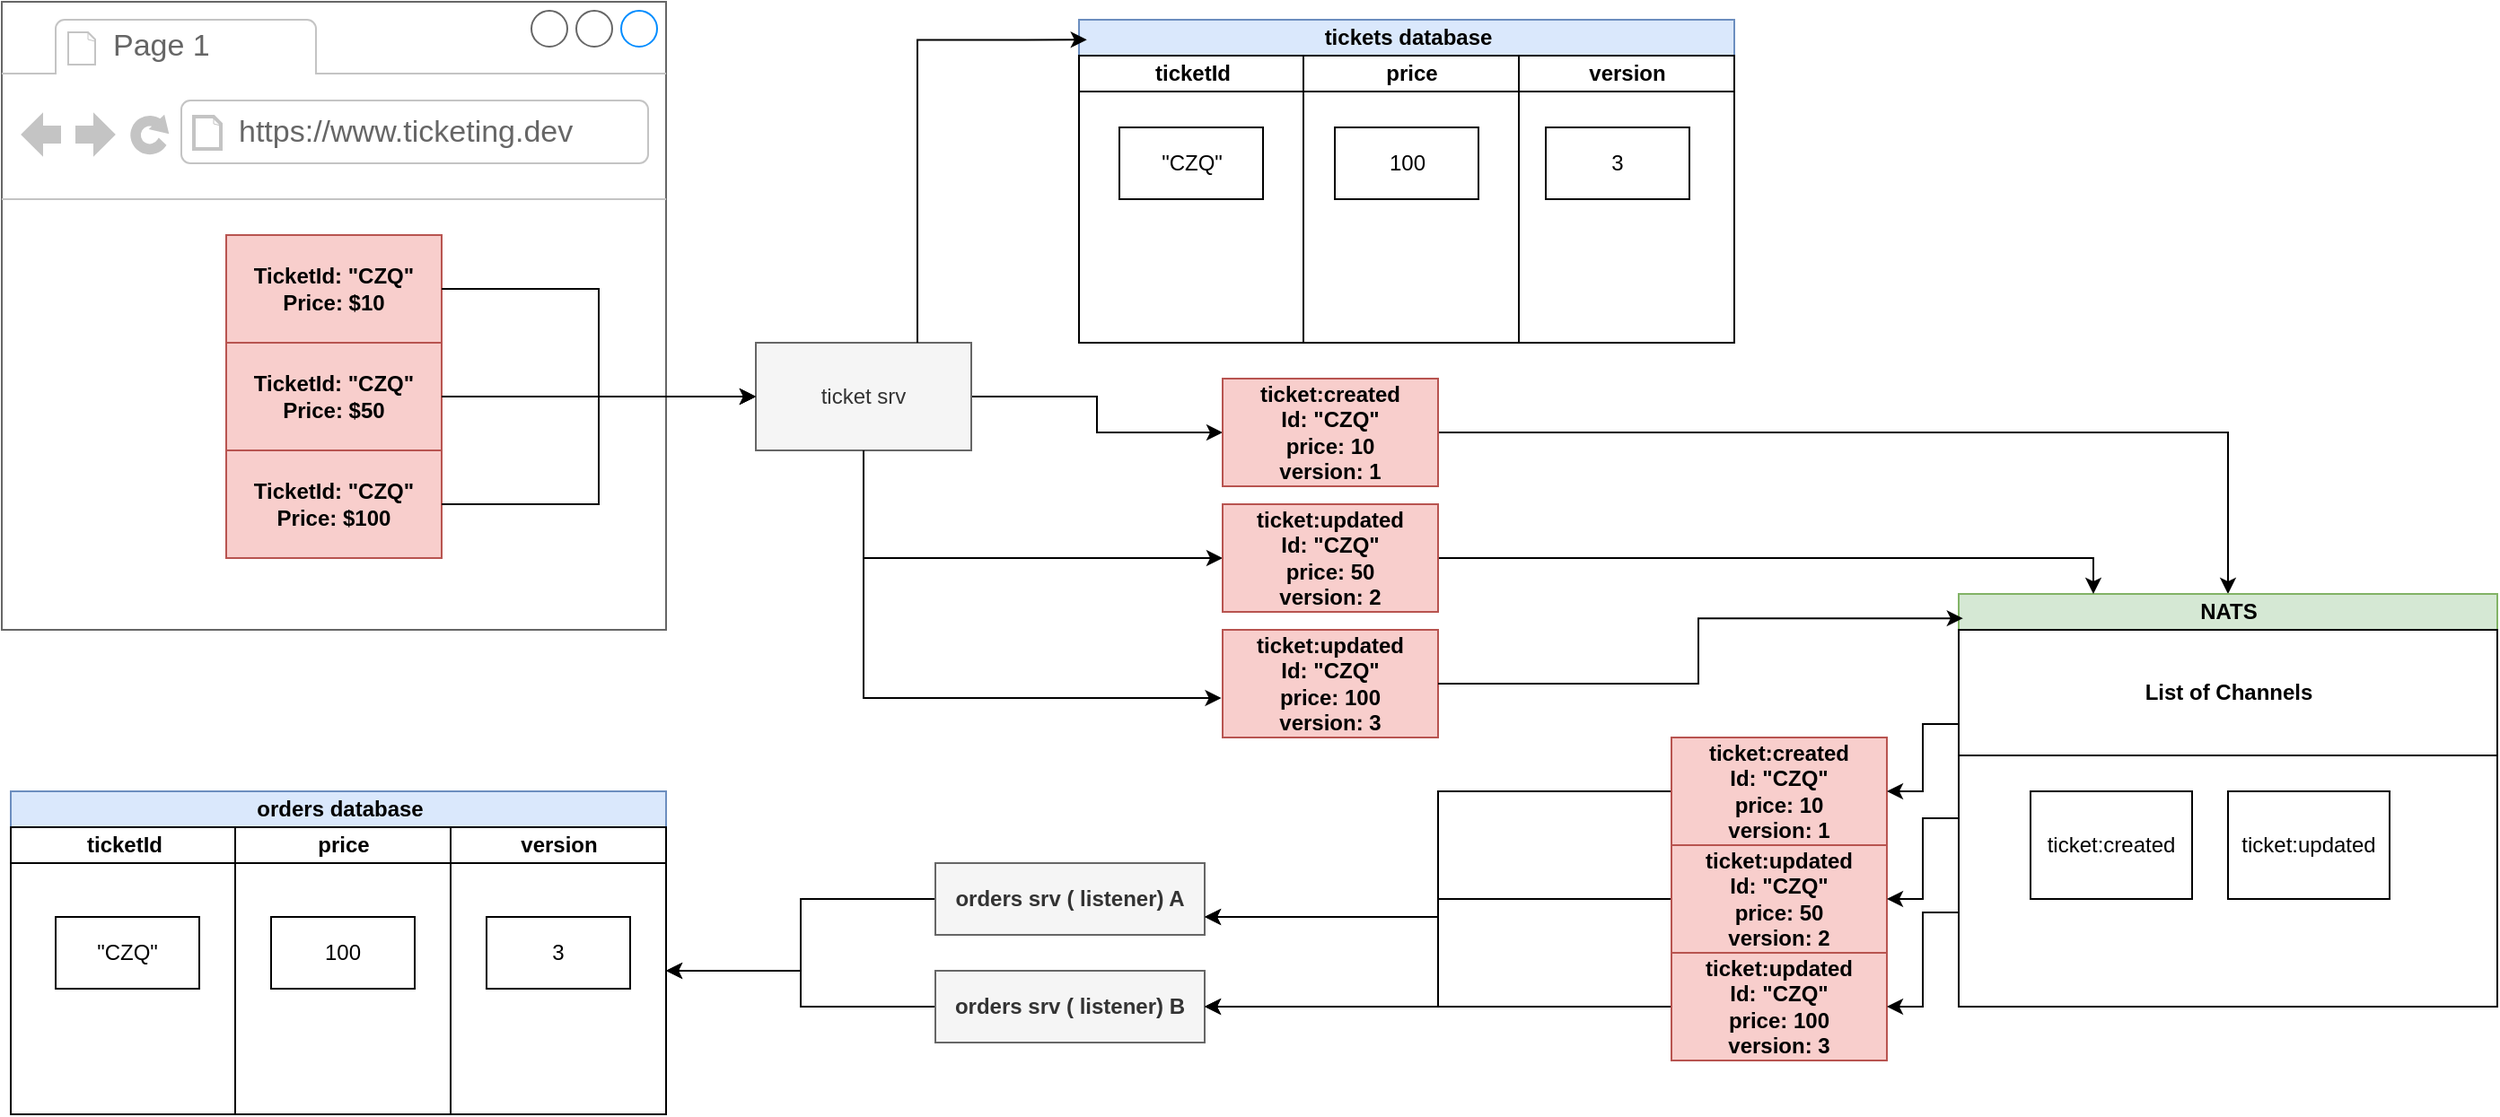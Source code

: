 <mxfile version="27.0.6" pages="2">
  <diagram name="Page-1" id="odqkthf9_tL7afvV5F8h">
    <mxGraphModel dx="1616" dy="1127" grid="1" gridSize="10" guides="1" tooltips="1" connect="1" arrows="1" fold="1" page="1" pageScale="1" pageWidth="850" pageHeight="1100" math="0" shadow="0">
      <root>
        <mxCell id="0" />
        <mxCell id="1" parent="0" />
        <mxCell id="X3zIAROanasYYMd8qEXb-1" value="" style="strokeWidth=1;shadow=0;dashed=0;align=center;html=1;shape=mxgraph.mockup.containers.browserWindow;rSize=0;strokeColor=#666666;strokeColor2=#008cff;strokeColor3=#c4c4c4;mainText=,;recursiveResize=0;movable=1;resizable=1;rotatable=1;deletable=1;editable=1;locked=0;connectable=1;" vertex="1" parent="1">
          <mxGeometry x="150" y="40" width="370" height="350" as="geometry" />
        </mxCell>
        <mxCell id="X3zIAROanasYYMd8qEXb-2" value="Page 1" style="strokeWidth=1;shadow=0;dashed=0;align=center;html=1;shape=mxgraph.mockup.containers.anchor;fontSize=17;fontColor=#666666;align=left;whiteSpace=wrap;" vertex="1" parent="X3zIAROanasYYMd8qEXb-1">
          <mxGeometry x="60" y="12" width="110" height="26" as="geometry" />
        </mxCell>
        <mxCell id="X3zIAROanasYYMd8qEXb-3" value="https://www.ticketing.dev" style="strokeWidth=1;shadow=0;dashed=0;align=center;html=1;shape=mxgraph.mockup.containers.anchor;rSize=0;fontSize=17;fontColor=#666666;align=left;" vertex="1" parent="X3zIAROanasYYMd8qEXb-1">
          <mxGeometry x="130" y="60" width="250" height="26" as="geometry" />
        </mxCell>
        <mxCell id="X3zIAROanasYYMd8qEXb-8" value="TicketId: &quot;CZQ&quot;&lt;div&gt;Price: $10&lt;/div&gt;" style="rounded=0;whiteSpace=wrap;html=1;fillColor=#f8cecc;strokeColor=#b85450;fontStyle=1" vertex="1" parent="X3zIAROanasYYMd8qEXb-1">
          <mxGeometry x="125" y="130" width="120" height="60" as="geometry" />
        </mxCell>
        <mxCell id="X3zIAROanasYYMd8qEXb-10" value="TicketId: &quot;CZQ&quot;&lt;div&gt;Price: $50&lt;/div&gt;" style="whiteSpace=wrap;html=1;rounded=0;fillColor=#f8cecc;strokeColor=#b85450;fontStyle=1" vertex="1" parent="X3zIAROanasYYMd8qEXb-1">
          <mxGeometry x="125" y="190" width="120" height="60" as="geometry" />
        </mxCell>
        <mxCell id="X3zIAROanasYYMd8qEXb-17" value="TicketId: &quot;CZQ&quot;&lt;div&gt;Price: $100&lt;/div&gt;" style="whiteSpace=wrap;html=1;rounded=0;fillColor=#f8cecc;strokeColor=#b85450;fontStyle=1" vertex="1" parent="X3zIAROanasYYMd8qEXb-1">
          <mxGeometry x="125" y="250" width="120" height="60" as="geometry" />
        </mxCell>
        <mxCell id="X3zIAROanasYYMd8qEXb-94" style="edgeStyle=orthogonalEdgeStyle;rounded=0;orthogonalLoop=1;jettySize=auto;html=1;exitX=1;exitY=0.5;exitDx=0;exitDy=0;entryX=0;entryY=0.5;entryDx=0;entryDy=0;" edge="1" parent="1" source="X3zIAROanasYYMd8qEXb-18" target="X3zIAROanasYYMd8qEXb-64">
          <mxGeometry relative="1" as="geometry" />
        </mxCell>
        <mxCell id="X3zIAROanasYYMd8qEXb-95" style="edgeStyle=orthogonalEdgeStyle;rounded=0;orthogonalLoop=1;jettySize=auto;html=1;exitX=0.5;exitY=1;exitDx=0;exitDy=0;entryX=0;entryY=0.5;entryDx=0;entryDy=0;" edge="1" parent="1" source="X3zIAROanasYYMd8qEXb-18" target="X3zIAROanasYYMd8qEXb-92">
          <mxGeometry relative="1" as="geometry" />
        </mxCell>
        <mxCell id="X3zIAROanasYYMd8qEXb-18" value="ticket srv" style="rounded=0;whiteSpace=wrap;html=1;fillColor=#f5f5f5;fontColor=#333333;strokeColor=#666666;gradientColor=none;" vertex="1" parent="1">
          <mxGeometry x="570" y="230" width="120" height="60" as="geometry" />
        </mxCell>
        <mxCell id="X3zIAROanasYYMd8qEXb-20" style="edgeStyle=orthogonalEdgeStyle;rounded=0;orthogonalLoop=1;jettySize=auto;html=1;exitX=1;exitY=0.5;exitDx=0;exitDy=0;" edge="1" parent="1" source="X3zIAROanasYYMd8qEXb-10" target="X3zIAROanasYYMd8qEXb-18">
          <mxGeometry relative="1" as="geometry" />
        </mxCell>
        <mxCell id="X3zIAROanasYYMd8qEXb-32" value="tickets database" style="swimlane;childLayout=stackLayout;resizeParent=1;resizeParentMax=0;startSize=20;html=1;fillColor=#dae8fc;strokeColor=#6c8ebf;" vertex="1" parent="1">
          <mxGeometry x="750" y="50" width="365" height="180" as="geometry" />
        </mxCell>
        <mxCell id="X3zIAROanasYYMd8qEXb-33" value="ticketId" style="swimlane;startSize=20;html=1;" vertex="1" parent="X3zIAROanasYYMd8qEXb-32">
          <mxGeometry y="20" width="125" height="160" as="geometry">
            <mxRectangle y="20" width="40" height="160" as="alternateBounds" />
          </mxGeometry>
        </mxCell>
        <mxCell id="X3zIAROanasYYMd8qEXb-51" value="&quot;CZQ&quot;" style="whiteSpace=wrap;html=1;" vertex="1" parent="X3zIAROanasYYMd8qEXb-33">
          <mxGeometry x="22.5" y="40" width="80" height="40" as="geometry" />
        </mxCell>
        <mxCell id="X3zIAROanasYYMd8qEXb-34" value="price" style="swimlane;startSize=20;html=1;" vertex="1" parent="X3zIAROanasYYMd8qEXb-32">
          <mxGeometry x="125" y="20" width="120" height="160" as="geometry" />
        </mxCell>
        <mxCell id="X3zIAROanasYYMd8qEXb-52" value="100" style="whiteSpace=wrap;html=1;" vertex="1" parent="X3zIAROanasYYMd8qEXb-34">
          <mxGeometry x="17.5" y="40" width="80" height="40" as="geometry" />
        </mxCell>
        <mxCell id="X3zIAROanasYYMd8qEXb-35" value="version" style="swimlane;startSize=20;html=1;" vertex="1" parent="X3zIAROanasYYMd8qEXb-32">
          <mxGeometry x="245" y="20" width="120" height="160" as="geometry" />
        </mxCell>
        <mxCell id="X3zIAROanasYYMd8qEXb-53" value="3" style="whiteSpace=wrap;html=1;" vertex="1" parent="X3zIAROanasYYMd8qEXb-35">
          <mxGeometry x="15" y="40" width="80" height="40" as="geometry" />
        </mxCell>
        <mxCell id="X3zIAROanasYYMd8qEXb-44" value="orders database" style="swimlane;childLayout=stackLayout;resizeParent=1;resizeParentMax=0;startSize=20;html=1;fillColor=#dae8fc;strokeColor=#6c8ebf;" vertex="1" parent="1">
          <mxGeometry x="155" y="480" width="365" height="180" as="geometry" />
        </mxCell>
        <mxCell id="X3zIAROanasYYMd8qEXb-45" value="ticketId" style="swimlane;startSize=20;html=1;" vertex="1" parent="X3zIAROanasYYMd8qEXb-44">
          <mxGeometry y="20" width="125" height="160" as="geometry" />
        </mxCell>
        <mxCell id="X3zIAROanasYYMd8qEXb-106" value="&quot;CZQ&quot;" style="whiteSpace=wrap;html=1;" vertex="1" parent="X3zIAROanasYYMd8qEXb-45">
          <mxGeometry x="25" y="50" width="80" height="40" as="geometry" />
        </mxCell>
        <mxCell id="X3zIAROanasYYMd8qEXb-47" value="price" style="swimlane;startSize=20;html=1;" vertex="1" parent="X3zIAROanasYYMd8qEXb-44">
          <mxGeometry x="125" y="20" width="120" height="160" as="geometry" />
        </mxCell>
        <mxCell id="X3zIAROanasYYMd8qEXb-107" value="100" style="whiteSpace=wrap;html=1;" vertex="1" parent="X3zIAROanasYYMd8qEXb-47">
          <mxGeometry x="20" y="50" width="80" height="40" as="geometry" />
        </mxCell>
        <mxCell id="X3zIAROanasYYMd8qEXb-49" value="version" style="swimlane;startSize=20;html=1;" vertex="1" parent="X3zIAROanasYYMd8qEXb-44">
          <mxGeometry x="245" y="20" width="120" height="160" as="geometry" />
        </mxCell>
        <mxCell id="X3zIAROanasYYMd8qEXb-108" value="3" style="whiteSpace=wrap;html=1;" vertex="1" parent="X3zIAROanasYYMd8qEXb-49">
          <mxGeometry x="20" y="50" width="80" height="40" as="geometry" />
        </mxCell>
        <mxCell id="X3zIAROanasYYMd8qEXb-105" style="edgeStyle=orthogonalEdgeStyle;rounded=0;orthogonalLoop=1;jettySize=auto;html=1;exitX=1;exitY=0.5;exitDx=0;exitDy=0;" edge="1" parent="1" source="X3zIAROanasYYMd8qEXb-64" target="X3zIAROanasYYMd8qEXb-72">
          <mxGeometry relative="1" as="geometry" />
        </mxCell>
        <mxCell id="X3zIAROanasYYMd8qEXb-64" value="&lt;b&gt;ticket:created&lt;/b&gt;&lt;div&gt;&lt;b&gt;Id: &quot;CZQ&quot;&lt;/b&gt;&lt;/div&gt;&lt;div&gt;&lt;b&gt;price: 10&lt;/b&gt;&lt;/div&gt;&lt;div&gt;&lt;b&gt;version: 1&lt;/b&gt;&lt;/div&gt;" style="rounded=0;whiteSpace=wrap;html=1;fillColor=#f8cecc;strokeColor=#b85450;" vertex="1" parent="1">
          <mxGeometry x="830" y="250" width="120" height="60" as="geometry" />
        </mxCell>
        <mxCell id="X3zIAROanasYYMd8qEXb-69" style="edgeStyle=orthogonalEdgeStyle;rounded=0;orthogonalLoop=1;jettySize=auto;html=1;exitX=0.75;exitY=0;exitDx=0;exitDy=0;entryX=0.012;entryY=0.062;entryDx=0;entryDy=0;entryPerimeter=0;" edge="1" parent="1" source="X3zIAROanasYYMd8qEXb-18" target="X3zIAROanasYYMd8qEXb-32">
          <mxGeometry relative="1" as="geometry" />
        </mxCell>
        <mxCell id="X3zIAROanasYYMd8qEXb-70" style="edgeStyle=orthogonalEdgeStyle;rounded=0;orthogonalLoop=1;jettySize=auto;html=1;exitX=1;exitY=0.5;exitDx=0;exitDy=0;" edge="1" parent="1" source="X3zIAROanasYYMd8qEXb-17" target="X3zIAROanasYYMd8qEXb-18">
          <mxGeometry relative="1" as="geometry" />
        </mxCell>
        <mxCell id="X3zIAROanasYYMd8qEXb-71" style="edgeStyle=orthogonalEdgeStyle;rounded=0;orthogonalLoop=1;jettySize=auto;html=1;exitX=1;exitY=0.5;exitDx=0;exitDy=0;" edge="1" parent="1" source="X3zIAROanasYYMd8qEXb-8" target="X3zIAROanasYYMd8qEXb-18">
          <mxGeometry relative="1" as="geometry" />
        </mxCell>
        <mxCell id="X3zIAROanasYYMd8qEXb-72" value="NATS" style="swimlane;childLayout=stackLayout;resizeParent=1;resizeParentMax=0;startSize=20;html=1;fillColor=#d5e8d4;strokeColor=#82b366;" vertex="1" parent="1">
          <mxGeometry x="1240" y="370" width="300" height="230" as="geometry" />
        </mxCell>
        <mxCell id="X3zIAROanasYYMd8qEXb-73" value="List of Channels" style="swimlane;startSize=70;html=1;" vertex="1" parent="X3zIAROanasYYMd8qEXb-72">
          <mxGeometry y="20" width="300" height="210" as="geometry">
            <mxRectangle y="20" width="40" height="160" as="alternateBounds" />
          </mxGeometry>
        </mxCell>
        <mxCell id="X3zIAROanasYYMd8qEXb-98" value="ticket:created" style="whiteSpace=wrap;html=1;" vertex="1" parent="X3zIAROanasYYMd8qEXb-73">
          <mxGeometry x="40" y="90" width="90" height="60" as="geometry" />
        </mxCell>
        <mxCell id="X3zIAROanasYYMd8qEXb-100" value="ticket:updated" style="whiteSpace=wrap;html=1;" vertex="1" parent="X3zIAROanasYYMd8qEXb-73">
          <mxGeometry x="150" y="90" width="90" height="60" as="geometry" />
        </mxCell>
        <mxCell id="X3zIAROanasYYMd8qEXb-90" style="edgeStyle=orthogonalEdgeStyle;rounded=0;orthogonalLoop=1;jettySize=auto;html=1;exitX=0;exitY=0.5;exitDx=0;exitDy=0;entryX=1;entryY=0.5;entryDx=0;entryDy=0;" edge="1" parent="1" source="X3zIAROanasYYMd8qEXb-83" target="X3zIAROanasYYMd8qEXb-49">
          <mxGeometry relative="1" as="geometry" />
        </mxCell>
        <mxCell id="X3zIAROanasYYMd8qEXb-83" value="&lt;b&gt;orders srv ( listener) A&lt;/b&gt;" style="rounded=0;whiteSpace=wrap;html=1;fillColor=#f5f5f5;strokeColor=#666666;fontColor=#333333;" vertex="1" parent="1">
          <mxGeometry x="670" y="520" width="150" height="40" as="geometry" />
        </mxCell>
        <mxCell id="X3zIAROanasYYMd8qEXb-91" style="edgeStyle=orthogonalEdgeStyle;rounded=0;orthogonalLoop=1;jettySize=auto;html=1;exitX=0;exitY=0.5;exitDx=0;exitDy=0;entryX=1;entryY=0.5;entryDx=0;entryDy=0;" edge="1" parent="1" source="X3zIAROanasYYMd8qEXb-85" target="X3zIAROanasYYMd8qEXb-49">
          <mxGeometry relative="1" as="geometry" />
        </mxCell>
        <mxCell id="X3zIAROanasYYMd8qEXb-85" value="&lt;b&gt;orders srv ( listener) B&lt;/b&gt;" style="rounded=0;whiteSpace=wrap;html=1;fillColor=#f5f5f5;fontColor=#333333;strokeColor=#666666;" vertex="1" parent="1">
          <mxGeometry x="670" y="580" width="150" height="40" as="geometry" />
        </mxCell>
        <mxCell id="X3zIAROanasYYMd8qEXb-113" style="edgeStyle=orthogonalEdgeStyle;rounded=0;orthogonalLoop=1;jettySize=auto;html=1;exitX=1;exitY=0.5;exitDx=0;exitDy=0;entryX=0.25;entryY=0;entryDx=0;entryDy=0;" edge="1" parent="1" source="X3zIAROanasYYMd8qEXb-92" target="X3zIAROanasYYMd8qEXb-72">
          <mxGeometry relative="1" as="geometry" />
        </mxCell>
        <mxCell id="X3zIAROanasYYMd8qEXb-92" value="&lt;b&gt;ticket:updated&lt;/b&gt;&lt;div&gt;&lt;b&gt;Id: &quot;CZQ&quot;&lt;/b&gt;&lt;/div&gt;&lt;div&gt;&lt;b&gt;price: 50&lt;/b&gt;&lt;/div&gt;&lt;div&gt;&lt;b&gt;version: 2&lt;/b&gt;&lt;/div&gt;" style="rounded=0;whiteSpace=wrap;html=1;fillColor=#f8cecc;strokeColor=#b85450;" vertex="1" parent="1">
          <mxGeometry x="830" y="320" width="120" height="60" as="geometry" />
        </mxCell>
        <mxCell id="X3zIAROanasYYMd8qEXb-93" value="&lt;b&gt;ticket:updated&lt;/b&gt;&lt;div&gt;&lt;b&gt;Id: &quot;CZQ&quot;&lt;/b&gt;&lt;/div&gt;&lt;div&gt;&lt;b&gt;price: 100&lt;/b&gt;&lt;/div&gt;&lt;div&gt;&lt;b&gt;version: 3&lt;/b&gt;&lt;/div&gt;" style="rounded=0;whiteSpace=wrap;html=1;fillColor=#f8cecc;strokeColor=#b85450;" vertex="1" parent="1">
          <mxGeometry x="830" y="390" width="120" height="60" as="geometry" />
        </mxCell>
        <mxCell id="X3zIAROanasYYMd8qEXb-96" style="edgeStyle=orthogonalEdgeStyle;rounded=0;orthogonalLoop=1;jettySize=auto;html=1;exitX=0.5;exitY=1;exitDx=0;exitDy=0;entryX=-0.006;entryY=0.634;entryDx=0;entryDy=0;entryPerimeter=0;" edge="1" parent="1" source="X3zIAROanasYYMd8qEXb-18" target="X3zIAROanasYYMd8qEXb-93">
          <mxGeometry relative="1" as="geometry" />
        </mxCell>
        <mxCell id="X3zIAROanasYYMd8qEXb-102" style="edgeStyle=orthogonalEdgeStyle;rounded=0;orthogonalLoop=1;jettySize=auto;html=1;exitX=1;exitY=0.5;exitDx=0;exitDy=0;entryX=0.008;entryY=0.059;entryDx=0;entryDy=0;entryPerimeter=0;" edge="1" parent="1" source="X3zIAROanasYYMd8qEXb-93" target="X3zIAROanasYYMd8qEXb-72">
          <mxGeometry relative="1" as="geometry" />
        </mxCell>
        <mxCell id="X3zIAROanasYYMd8qEXb-117" style="edgeStyle=orthogonalEdgeStyle;rounded=0;orthogonalLoop=1;jettySize=auto;html=1;exitX=0;exitY=0.5;exitDx=0;exitDy=0;entryX=1;entryY=0.75;entryDx=0;entryDy=0;" edge="1" parent="1" source="X3zIAROanasYYMd8qEXb-109" target="X3zIAROanasYYMd8qEXb-83">
          <mxGeometry relative="1" as="geometry" />
        </mxCell>
        <mxCell id="X3zIAROanasYYMd8qEXb-118" style="edgeStyle=orthogonalEdgeStyle;rounded=0;orthogonalLoop=1;jettySize=auto;html=1;exitX=0;exitY=0.5;exitDx=0;exitDy=0;entryX=1;entryY=0.5;entryDx=0;entryDy=0;" edge="1" parent="1" source="X3zIAROanasYYMd8qEXb-109" target="X3zIAROanasYYMd8qEXb-85">
          <mxGeometry relative="1" as="geometry" />
        </mxCell>
        <mxCell id="X3zIAROanasYYMd8qEXb-109" value="&lt;b&gt;ticket:created&lt;/b&gt;&lt;div&gt;&lt;b&gt;Id: &quot;CZQ&quot;&lt;/b&gt;&lt;/div&gt;&lt;div&gt;&lt;b&gt;price: 10&lt;/b&gt;&lt;/div&gt;&lt;div&gt;&lt;b&gt;version: 1&lt;/b&gt;&lt;/div&gt;" style="rounded=0;whiteSpace=wrap;html=1;fillColor=#f8cecc;strokeColor=#b85450;" vertex="1" parent="1">
          <mxGeometry x="1080" y="450" width="120" height="60" as="geometry" />
        </mxCell>
        <mxCell id="X3zIAROanasYYMd8qEXb-119" style="edgeStyle=orthogonalEdgeStyle;rounded=0;orthogonalLoop=1;jettySize=auto;html=1;exitX=0;exitY=0.5;exitDx=0;exitDy=0;entryX=1;entryY=0.75;entryDx=0;entryDy=0;" edge="1" parent="1" source="X3zIAROanasYYMd8qEXb-110" target="X3zIAROanasYYMd8qEXb-83">
          <mxGeometry relative="1" as="geometry" />
        </mxCell>
        <mxCell id="X3zIAROanasYYMd8qEXb-110" value="&lt;b&gt;ticket:updated&lt;/b&gt;&lt;div&gt;&lt;b&gt;Id: &quot;CZQ&quot;&lt;/b&gt;&lt;/div&gt;&lt;div&gt;&lt;b&gt;price: 50&lt;/b&gt;&lt;/div&gt;&lt;div&gt;&lt;b&gt;version: 2&lt;/b&gt;&lt;/div&gt;" style="rounded=0;whiteSpace=wrap;html=1;fillColor=#f8cecc;strokeColor=#b85450;" vertex="1" parent="1">
          <mxGeometry x="1080" y="510" width="120" height="60" as="geometry" />
        </mxCell>
        <mxCell id="X3zIAROanasYYMd8qEXb-120" style="edgeStyle=orthogonalEdgeStyle;rounded=0;orthogonalLoop=1;jettySize=auto;html=1;exitX=0;exitY=0.5;exitDx=0;exitDy=0;entryX=1;entryY=0.5;entryDx=0;entryDy=0;" edge="1" parent="1" source="X3zIAROanasYYMd8qEXb-111" target="X3zIAROanasYYMd8qEXb-85">
          <mxGeometry relative="1" as="geometry" />
        </mxCell>
        <mxCell id="X3zIAROanasYYMd8qEXb-111" value="&lt;b&gt;ticket:updated&lt;/b&gt;&lt;div&gt;&lt;b&gt;Id: &quot;CZQ&quot;&lt;/b&gt;&lt;/div&gt;&lt;div&gt;&lt;b&gt;price: 100&lt;/b&gt;&lt;/div&gt;&lt;div&gt;&lt;b&gt;version: 3&lt;/b&gt;&lt;/div&gt;" style="rounded=0;whiteSpace=wrap;html=1;fillColor=#f8cecc;strokeColor=#b85450;" vertex="1" parent="1">
          <mxGeometry x="1080" y="570" width="120" height="60" as="geometry" />
        </mxCell>
        <mxCell id="X3zIAROanasYYMd8qEXb-114" style="edgeStyle=orthogonalEdgeStyle;rounded=0;orthogonalLoop=1;jettySize=auto;html=1;exitX=0;exitY=0.25;exitDx=0;exitDy=0;entryX=1;entryY=0.5;entryDx=0;entryDy=0;" edge="1" parent="1" source="X3zIAROanasYYMd8qEXb-73" target="X3zIAROanasYYMd8qEXb-109">
          <mxGeometry relative="1" as="geometry" />
        </mxCell>
        <mxCell id="X3zIAROanasYYMd8qEXb-115" style="edgeStyle=orthogonalEdgeStyle;rounded=0;orthogonalLoop=1;jettySize=auto;html=1;exitX=0;exitY=0.5;exitDx=0;exitDy=0;entryX=1;entryY=0.5;entryDx=0;entryDy=0;" edge="1" parent="1" source="X3zIAROanasYYMd8qEXb-73" target="X3zIAROanasYYMd8qEXb-110">
          <mxGeometry relative="1" as="geometry" />
        </mxCell>
        <mxCell id="X3zIAROanasYYMd8qEXb-116" style="edgeStyle=orthogonalEdgeStyle;rounded=0;orthogonalLoop=1;jettySize=auto;html=1;exitX=0;exitY=0.75;exitDx=0;exitDy=0;entryX=1;entryY=0.5;entryDx=0;entryDy=0;" edge="1" parent="1" source="X3zIAROanasYYMd8qEXb-73" target="X3zIAROanasYYMd8qEXb-111">
          <mxGeometry relative="1" as="geometry" />
        </mxCell>
      </root>
    </mxGraphModel>
  </diagram>
  <diagram id="uUq5b8-KsAKm9Ergc_xI" name="Page-2">
    <mxGraphModel dx="889" dy="620" grid="1" gridSize="10" guides="1" tooltips="1" connect="1" arrows="1" fold="1" page="1" pageScale="1" pageWidth="850" pageHeight="1100" math="0" shadow="0">
      <root>
        <mxCell id="0" />
        <mxCell id="1" parent="0" />
      </root>
    </mxGraphModel>
  </diagram>
</mxfile>
